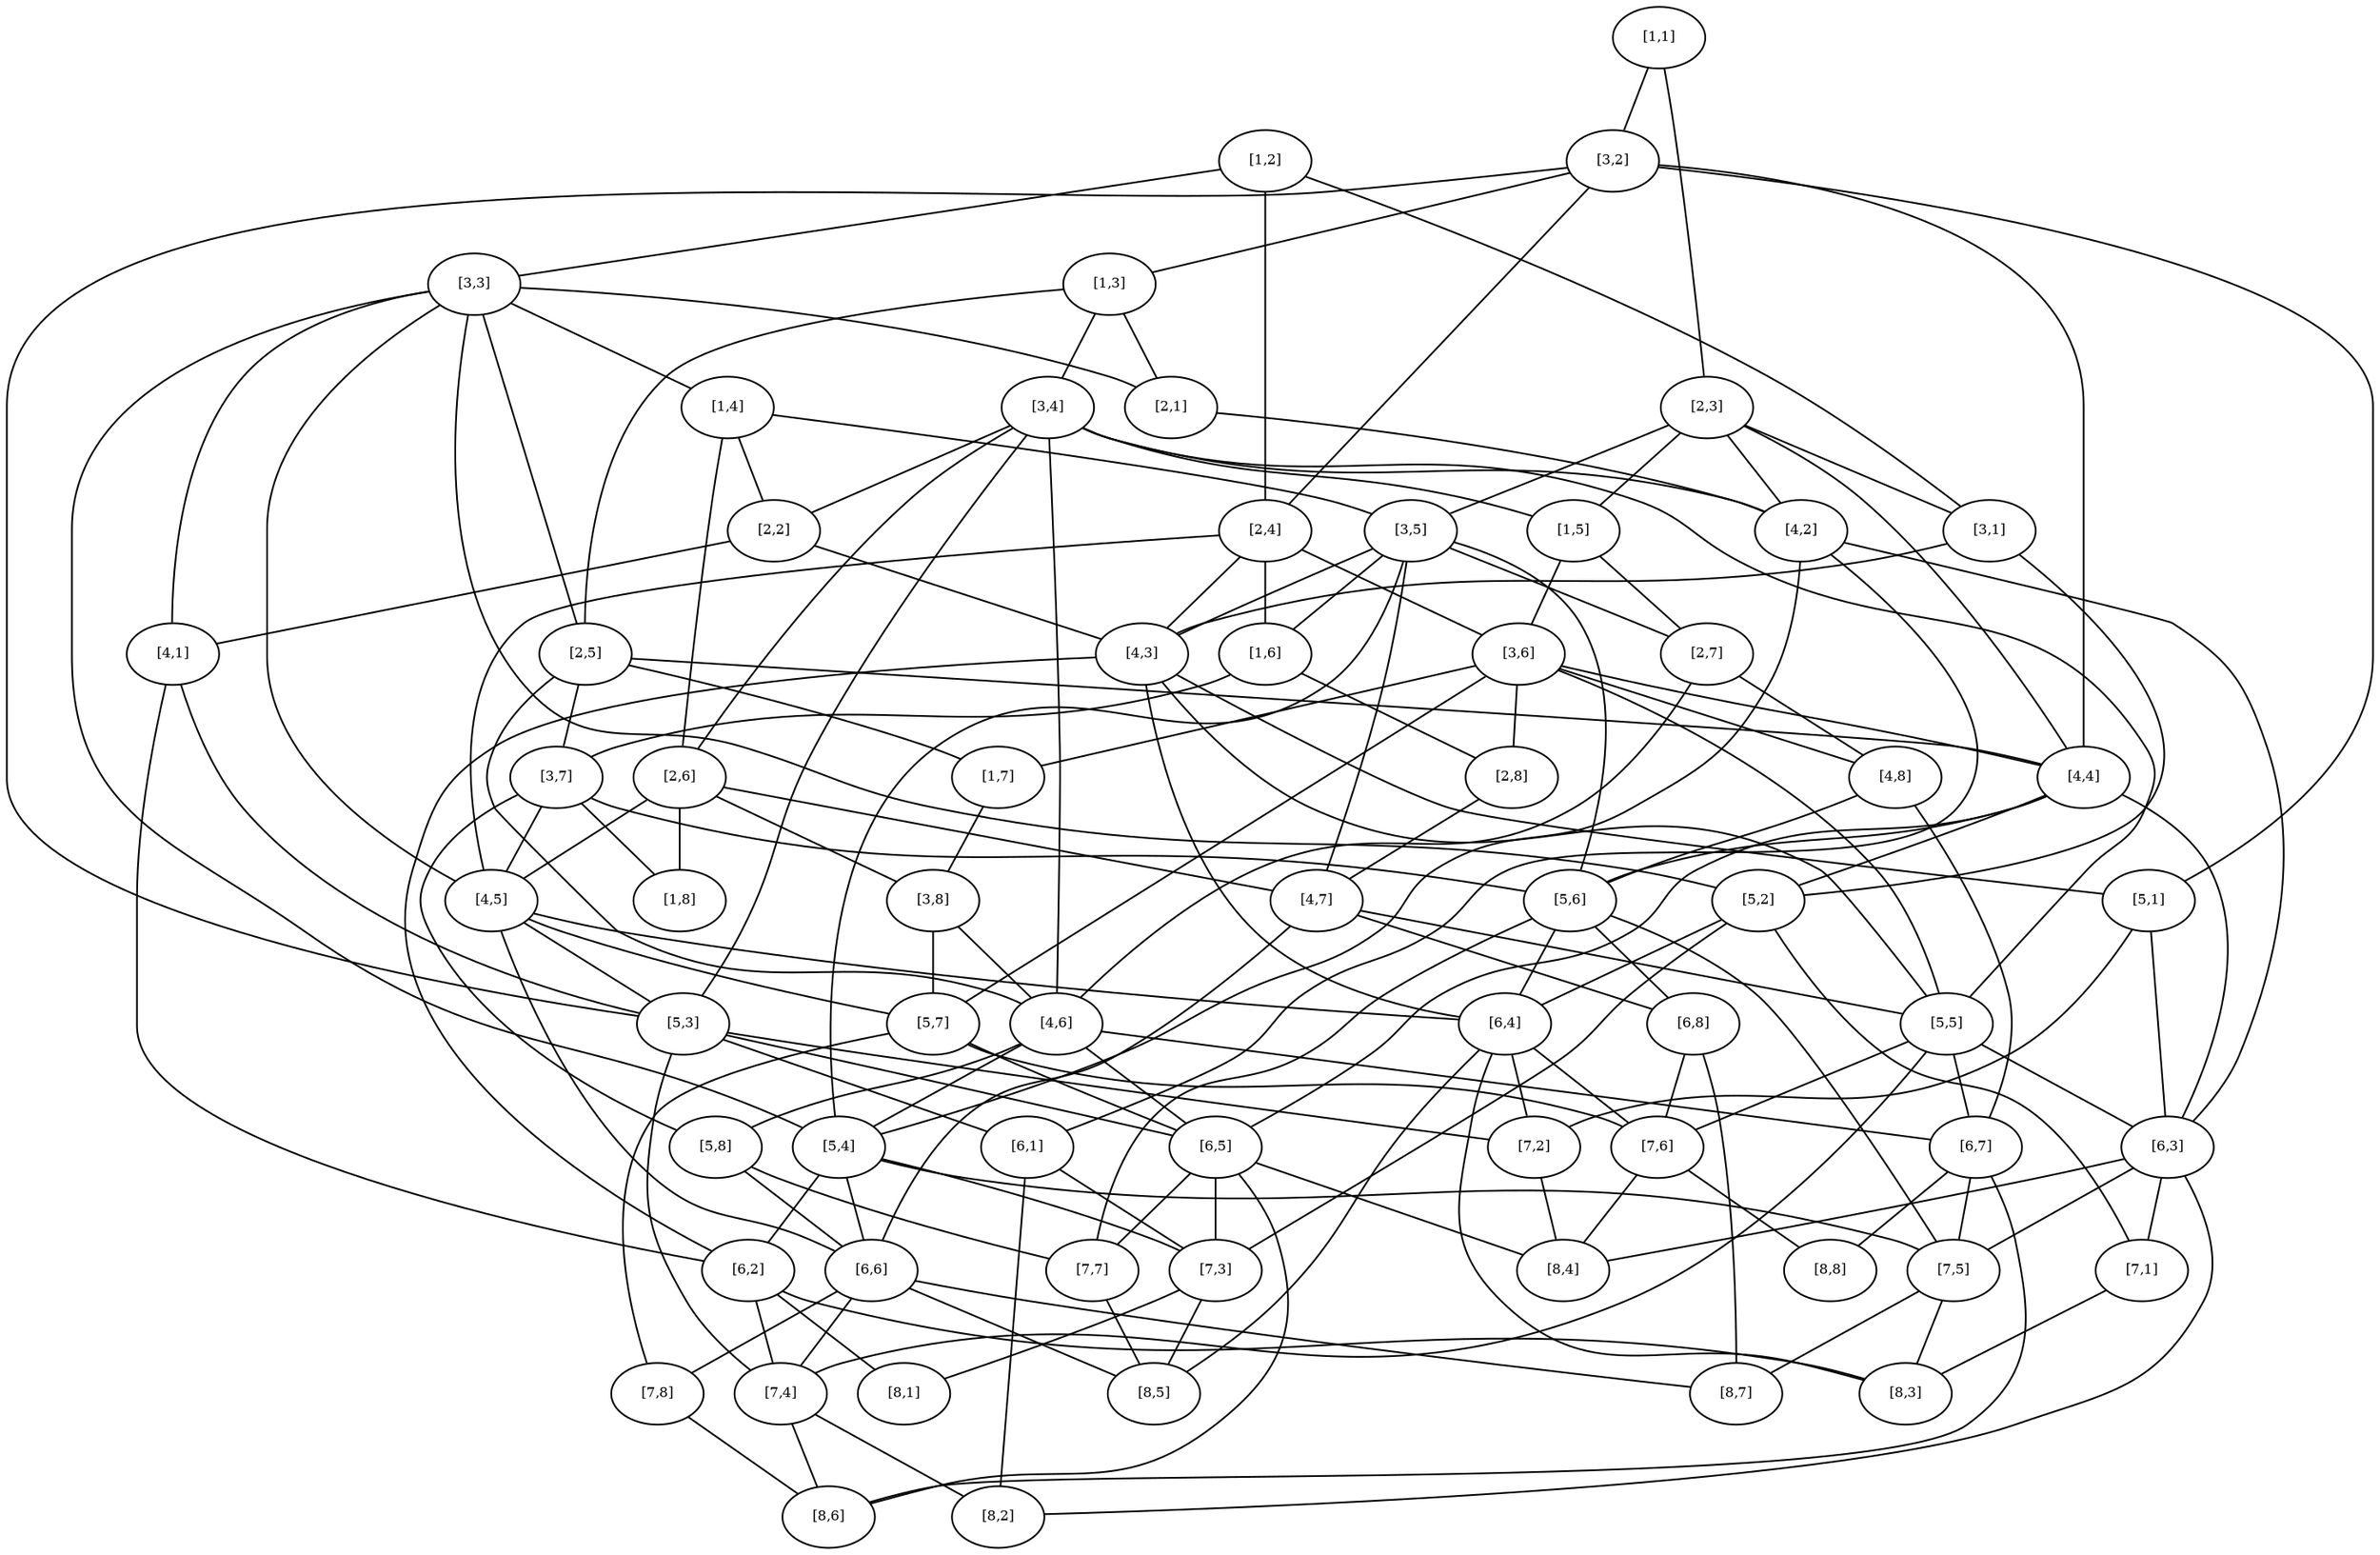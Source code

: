 graph RGL__AdjacencyGraph {
    "[1,1]" [
        fontsize = 8,
        label = "[1,1]"
    ]

    "[2,3]" [
        fontsize = 8,
        label = "[2,3]"
    ]

    "[3,2]" [
        fontsize = 8,
        label = "[3,2]"
    ]

    "[1,2]" [
        fontsize = 8,
        label = "[1,2]"
    ]

    "[2,4]" [
        fontsize = 8,
        label = "[2,4]"
    ]

    "[3,3]" [
        fontsize = 8,
        label = "[3,3]"
    ]

    "[3,1]" [
        fontsize = 8,
        label = "[3,1]"
    ]

    "[1,3]" [
        fontsize = 8,
        label = "[1,3]"
    ]

    "[2,5]" [
        fontsize = 8,
        label = "[2,5]"
    ]

    "[3,4]" [
        fontsize = 8,
        label = "[3,4]"
    ]

    "[2,1]" [
        fontsize = 8,
        label = "[2,1]"
    ]

    "[1,4]" [
        fontsize = 8,
        label = "[1,4]"
    ]

    "[2,6]" [
        fontsize = 8,
        label = "[2,6]"
    ]

    "[3,5]" [
        fontsize = 8,
        label = "[3,5]"
    ]

    "[2,2]" [
        fontsize = 8,
        label = "[2,2]"
    ]

    "[1,5]" [
        fontsize = 8,
        label = "[1,5]"
    ]

    "[2,7]" [
        fontsize = 8,
        label = "[2,7]"
    ]

    "[3,6]" [
        fontsize = 8,
        label = "[3,6]"
    ]

    "[1,6]" [
        fontsize = 8,
        label = "[1,6]"
    ]

    "[2,8]" [
        fontsize = 8,
        label = "[2,8]"
    ]

    "[3,7]" [
        fontsize = 8,
        label = "[3,7]"
    ]

    "[1,7]" [
        fontsize = 8,
        label = "[1,7]"
    ]

    "[3,8]" [
        fontsize = 8,
        label = "[3,8]"
    ]

    "[1,8]" [
        fontsize = 8,
        label = "[1,8]"
    ]

    "[4,2]" [
        fontsize = 8,
        label = "[4,2]"
    ]

    "[4,3]" [
        fontsize = 8,
        label = "[4,3]"
    ]

    "[4,1]" [
        fontsize = 8,
        label = "[4,1]"
    ]

    "[4,4]" [
        fontsize = 8,
        label = "[4,4]"
    ]

    "[4,5]" [
        fontsize = 8,
        label = "[4,5]"
    ]

    "[4,6]" [
        fontsize = 8,
        label = "[4,6]"
    ]

    "[4,7]" [
        fontsize = 8,
        label = "[4,7]"
    ]

    "[4,8]" [
        fontsize = 8,
        label = "[4,8]"
    ]

    "[5,2]" [
        fontsize = 8,
        label = "[5,2]"
    ]

    "[5,3]" [
        fontsize = 8,
        label = "[5,3]"
    ]

    "[5,1]" [
        fontsize = 8,
        label = "[5,1]"
    ]

    "[5,4]" [
        fontsize = 8,
        label = "[5,4]"
    ]

    "[5,5]" [
        fontsize = 8,
        label = "[5,5]"
    ]

    "[5,6]" [
        fontsize = 8,
        label = "[5,6]"
    ]

    "[5,7]" [
        fontsize = 8,
        label = "[5,7]"
    ]

    "[5,8]" [
        fontsize = 8,
        label = "[5,8]"
    ]

    "[6,2]" [
        fontsize = 8,
        label = "[6,2]"
    ]

    "[6,3]" [
        fontsize = 8,
        label = "[6,3]"
    ]

    "[6,1]" [
        fontsize = 8,
        label = "[6,1]"
    ]

    "[6,4]" [
        fontsize = 8,
        label = "[6,4]"
    ]

    "[6,5]" [
        fontsize = 8,
        label = "[6,5]"
    ]

    "[6,6]" [
        fontsize = 8,
        label = "[6,6]"
    ]

    "[6,7]" [
        fontsize = 8,
        label = "[6,7]"
    ]

    "[6,8]" [
        fontsize = 8,
        label = "[6,8]"
    ]

    "[7,2]" [
        fontsize = 8,
        label = "[7,2]"
    ]

    "[7,3]" [
        fontsize = 8,
        label = "[7,3]"
    ]

    "[7,1]" [
        fontsize = 8,
        label = "[7,1]"
    ]

    "[7,4]" [
        fontsize = 8,
        label = "[7,4]"
    ]

    "[7,5]" [
        fontsize = 8,
        label = "[7,5]"
    ]

    "[7,6]" [
        fontsize = 8,
        label = "[7,6]"
    ]

    "[7,7]" [
        fontsize = 8,
        label = "[7,7]"
    ]

    "[7,8]" [
        fontsize = 8,
        label = "[7,8]"
    ]

    "[8,2]" [
        fontsize = 8,
        label = "[8,2]"
    ]

    "[8,3]" [
        fontsize = 8,
        label = "[8,3]"
    ]

    "[8,1]" [
        fontsize = 8,
        label = "[8,1]"
    ]

    "[8,4]" [
        fontsize = 8,
        label = "[8,4]"
    ]

    "[8,5]" [
        fontsize = 8,
        label = "[8,5]"
    ]

    "[8,6]" [
        fontsize = 8,
        label = "[8,6]"
    ]

    "[8,7]" [
        fontsize = 8,
        label = "[8,7]"
    ]

    "[8,8]" [
        fontsize = 8,
        label = "[8,8]"
    ]

    "[1,1]" -- "[2,3]" [
        fontsize = 8
    ]

    "[1,1]" -- "[3,2]" [
        fontsize = 8
    ]

    "[2,3]" -- "[1,5]" [
        fontsize = 8
    ]

    "[2,3]" -- "[3,5]" [
        fontsize = 8
    ]

    "[2,3]" -- "[4,4]" [
        fontsize = 8
    ]

    "[2,3]" -- "[4,2]" [
        fontsize = 8
    ]

    "[2,3]" -- "[3,1]" [
        fontsize = 8
    ]

    "[3,2]" -- "[1,3]" [
        fontsize = 8
    ]

    "[3,2]" -- "[2,4]" [
        fontsize = 8
    ]

    "[3,2]" -- "[4,4]" [
        fontsize = 8
    ]

    "[3,2]" -- "[5,3]" [
        fontsize = 8
    ]

    "[3,2]" -- "[5,1]" [
        fontsize = 8
    ]

    "[1,2]" -- "[2,4]" [
        fontsize = 8
    ]

    "[1,2]" -- "[3,3]" [
        fontsize = 8
    ]

    "[1,2]" -- "[3,1]" [
        fontsize = 8
    ]

    "[2,4]" -- "[1,6]" [
        fontsize = 8
    ]

    "[2,4]" -- "[3,6]" [
        fontsize = 8
    ]

    "[2,4]" -- "[4,5]" [
        fontsize = 8
    ]

    "[2,4]" -- "[4,3]" [
        fontsize = 8
    ]

    "[3,3]" -- "[1,4]" [
        fontsize = 8
    ]

    "[3,3]" -- "[2,1]" [
        fontsize = 8
    ]

    "[3,3]" -- "[2,5]" [
        fontsize = 8
    ]

    "[3,3]" -- "[4,5]" [
        fontsize = 8
    ]

    "[3,3]" -- "[5,4]" [
        fontsize = 8
    ]

    "[3,3]" -- "[5,2]" [
        fontsize = 8
    ]

    "[3,3]" -- "[4,1]" [
        fontsize = 8
    ]

    "[3,1]" -- "[4,3]" [
        fontsize = 8
    ]

    "[3,1]" -- "[5,2]" [
        fontsize = 8
    ]

    "[1,3]" -- "[2,5]" [
        fontsize = 8
    ]

    "[1,3]" -- "[3,4]" [
        fontsize = 8
    ]

    "[1,3]" -- "[2,1]" [
        fontsize = 8
    ]

    "[2,5]" -- "[1,7]" [
        fontsize = 8
    ]

    "[2,5]" -- "[3,7]" [
        fontsize = 8
    ]

    "[2,5]" -- "[4,6]" [
        fontsize = 8
    ]

    "[2,5]" -- "[4,4]" [
        fontsize = 8
    ]

    "[3,4]" -- "[1,5]" [
        fontsize = 8
    ]

    "[3,4]" -- "[2,2]" [
        fontsize = 8
    ]

    "[3,4]" -- "[2,6]" [
        fontsize = 8
    ]

    "[3,4]" -- "[4,6]" [
        fontsize = 8
    ]

    "[3,4]" -- "[5,5]" [
        fontsize = 8
    ]

    "[3,4]" -- "[5,3]" [
        fontsize = 8
    ]

    "[3,4]" -- "[4,2]" [
        fontsize = 8
    ]

    "[2,1]" -- "[4,2]" [
        fontsize = 8
    ]

    "[1,4]" -- "[2,6]" [
        fontsize = 8
    ]

    "[1,4]" -- "[3,5]" [
        fontsize = 8
    ]

    "[1,4]" -- "[2,2]" [
        fontsize = 8
    ]

    "[2,6]" -- "[1,8]" [
        fontsize = 8
    ]

    "[2,6]" -- "[3,8]" [
        fontsize = 8
    ]

    "[2,6]" -- "[4,7]" [
        fontsize = 8
    ]

    "[2,6]" -- "[4,5]" [
        fontsize = 8
    ]

    "[3,5]" -- "[1,6]" [
        fontsize = 8
    ]

    "[3,5]" -- "[2,7]" [
        fontsize = 8
    ]

    "[3,5]" -- "[4,7]" [
        fontsize = 8
    ]

    "[3,5]" -- "[5,6]" [
        fontsize = 8
    ]

    "[3,5]" -- "[5,4]" [
        fontsize = 8
    ]

    "[3,5]" -- "[4,3]" [
        fontsize = 8
    ]

    "[2,2]" -- "[4,3]" [
        fontsize = 8
    ]

    "[2,2]" -- "[4,1]" [
        fontsize = 8
    ]

    "[1,5]" -- "[2,7]" [
        fontsize = 8
    ]

    "[1,5]" -- "[3,6]" [
        fontsize = 8
    ]

    "[2,7]" -- "[4,8]" [
        fontsize = 8
    ]

    "[2,7]" -- "[4,6]" [
        fontsize = 8
    ]

    "[3,6]" -- "[1,7]" [
        fontsize = 8
    ]

    "[3,6]" -- "[2,8]" [
        fontsize = 8
    ]

    "[3,6]" -- "[4,8]" [
        fontsize = 8
    ]

    "[3,6]" -- "[5,7]" [
        fontsize = 8
    ]

    "[3,6]" -- "[5,5]" [
        fontsize = 8
    ]

    "[3,6]" -- "[4,4]" [
        fontsize = 8
    ]

    "[1,6]" -- "[2,8]" [
        fontsize = 8
    ]

    "[1,6]" -- "[3,7]" [
        fontsize = 8
    ]

    "[2,8]" -- "[4,7]" [
        fontsize = 8
    ]

    "[3,7]" -- "[1,8]" [
        fontsize = 8
    ]

    "[3,7]" -- "[5,8]" [
        fontsize = 8
    ]

    "[3,7]" -- "[5,6]" [
        fontsize = 8
    ]

    "[3,7]" -- "[4,5]" [
        fontsize = 8
    ]

    "[1,7]" -- "[3,8]" [
        fontsize = 8
    ]

    "[3,8]" -- "[5,7]" [
        fontsize = 8
    ]

    "[3,8]" -- "[4,6]" [
        fontsize = 8
    ]

    "[4,2]" -- "[5,4]" [
        fontsize = 8
    ]

    "[4,2]" -- "[6,3]" [
        fontsize = 8
    ]

    "[4,2]" -- "[6,1]" [
        fontsize = 8
    ]

    "[4,3]" -- "[5,5]" [
        fontsize = 8
    ]

    "[4,3]" -- "[6,4]" [
        fontsize = 8
    ]

    "[4,3]" -- "[6,2]" [
        fontsize = 8
    ]

    "[4,3]" -- "[5,1]" [
        fontsize = 8
    ]

    "[4,1]" -- "[5,3]" [
        fontsize = 8
    ]

    "[4,1]" -- "[6,2]" [
        fontsize = 8
    ]

    "[4,4]" -- "[5,6]" [
        fontsize = 8
    ]

    "[4,4]" -- "[6,5]" [
        fontsize = 8
    ]

    "[4,4]" -- "[6,3]" [
        fontsize = 8
    ]

    "[4,4]" -- "[5,2]" [
        fontsize = 8
    ]

    "[4,5]" -- "[5,7]" [
        fontsize = 8
    ]

    "[4,5]" -- "[6,6]" [
        fontsize = 8
    ]

    "[4,5]" -- "[6,4]" [
        fontsize = 8
    ]

    "[4,5]" -- "[5,3]" [
        fontsize = 8
    ]

    "[4,6]" -- "[5,8]" [
        fontsize = 8
    ]

    "[4,6]" -- "[6,7]" [
        fontsize = 8
    ]

    "[4,6]" -- "[6,5]" [
        fontsize = 8
    ]

    "[4,6]" -- "[5,4]" [
        fontsize = 8
    ]

    "[4,7]" -- "[6,8]" [
        fontsize = 8
    ]

    "[4,7]" -- "[6,6]" [
        fontsize = 8
    ]

    "[4,7]" -- "[5,5]" [
        fontsize = 8
    ]

    "[4,8]" -- "[6,7]" [
        fontsize = 8
    ]

    "[4,8]" -- "[5,6]" [
        fontsize = 8
    ]

    "[5,2]" -- "[6,4]" [
        fontsize = 8
    ]

    "[5,2]" -- "[7,3]" [
        fontsize = 8
    ]

    "[5,2]" -- "[7,1]" [
        fontsize = 8
    ]

    "[5,3]" -- "[6,5]" [
        fontsize = 8
    ]

    "[5,3]" -- "[7,4]" [
        fontsize = 8
    ]

    "[5,3]" -- "[7,2]" [
        fontsize = 8
    ]

    "[5,3]" -- "[6,1]" [
        fontsize = 8
    ]

    "[5,1]" -- "[6,3]" [
        fontsize = 8
    ]

    "[5,1]" -- "[7,2]" [
        fontsize = 8
    ]

    "[5,4]" -- "[6,6]" [
        fontsize = 8
    ]

    "[5,4]" -- "[7,5]" [
        fontsize = 8
    ]

    "[5,4]" -- "[7,3]" [
        fontsize = 8
    ]

    "[5,4]" -- "[6,2]" [
        fontsize = 8
    ]

    "[5,5]" -- "[6,7]" [
        fontsize = 8
    ]

    "[5,5]" -- "[7,6]" [
        fontsize = 8
    ]

    "[5,5]" -- "[7,4]" [
        fontsize = 8
    ]

    "[5,5]" -- "[6,3]" [
        fontsize = 8
    ]

    "[5,6]" -- "[6,8]" [
        fontsize = 8
    ]

    "[5,6]" -- "[7,7]" [
        fontsize = 8
    ]

    "[5,6]" -- "[7,5]" [
        fontsize = 8
    ]

    "[5,6]" -- "[6,4]" [
        fontsize = 8
    ]

    "[5,7]" -- "[7,8]" [
        fontsize = 8
    ]

    "[5,7]" -- "[7,6]" [
        fontsize = 8
    ]

    "[5,7]" -- "[6,5]" [
        fontsize = 8
    ]

    "[5,8]" -- "[7,7]" [
        fontsize = 8
    ]

    "[5,8]" -- "[6,6]" [
        fontsize = 8
    ]

    "[6,2]" -- "[7,4]" [
        fontsize = 8
    ]

    "[6,2]" -- "[8,3]" [
        fontsize = 8
    ]

    "[6,2]" -- "[8,1]" [
        fontsize = 8
    ]

    "[6,3]" -- "[7,5]" [
        fontsize = 8
    ]

    "[6,3]" -- "[8,4]" [
        fontsize = 8
    ]

    "[6,3]" -- "[8,2]" [
        fontsize = 8
    ]

    "[6,3]" -- "[7,1]" [
        fontsize = 8
    ]

    "[6,1]" -- "[7,3]" [
        fontsize = 8
    ]

    "[6,1]" -- "[8,2]" [
        fontsize = 8
    ]

    "[6,4]" -- "[7,6]" [
        fontsize = 8
    ]

    "[6,4]" -- "[8,5]" [
        fontsize = 8
    ]

    "[6,4]" -- "[8,3]" [
        fontsize = 8
    ]

    "[6,4]" -- "[7,2]" [
        fontsize = 8
    ]

    "[6,5]" -- "[7,7]" [
        fontsize = 8
    ]

    "[6,5]" -- "[8,6]" [
        fontsize = 8
    ]

    "[6,5]" -- "[8,4]" [
        fontsize = 8
    ]

    "[6,5]" -- "[7,3]" [
        fontsize = 8
    ]

    "[6,6]" -- "[7,8]" [
        fontsize = 8
    ]

    "[6,6]" -- "[8,7]" [
        fontsize = 8
    ]

    "[6,6]" -- "[8,5]" [
        fontsize = 8
    ]

    "[6,6]" -- "[7,4]" [
        fontsize = 8
    ]

    "[6,7]" -- "[8,8]" [
        fontsize = 8
    ]

    "[6,7]" -- "[8,6]" [
        fontsize = 8
    ]

    "[6,7]" -- "[7,5]" [
        fontsize = 8
    ]

    "[6,8]" -- "[8,7]" [
        fontsize = 8
    ]

    "[6,8]" -- "[7,6]" [
        fontsize = 8
    ]

    "[7,2]" -- "[8,4]" [
        fontsize = 8
    ]

    "[7,3]" -- "[8,5]" [
        fontsize = 8
    ]

    "[7,3]" -- "[8,1]" [
        fontsize = 8
    ]

    "[7,1]" -- "[8,3]" [
        fontsize = 8
    ]

    "[7,4]" -- "[8,6]" [
        fontsize = 8
    ]

    "[7,4]" -- "[8,2]" [
        fontsize = 8
    ]

    "[7,5]" -- "[8,7]" [
        fontsize = 8
    ]

    "[7,5]" -- "[8,3]" [
        fontsize = 8
    ]

    "[7,6]" -- "[8,8]" [
        fontsize = 8
    ]

    "[7,6]" -- "[8,4]" [
        fontsize = 8
    ]

    "[7,7]" -- "[8,5]" [
        fontsize = 8
    ]

    "[7,8]" -- "[8,6]" [
        fontsize = 8
    ]
}
